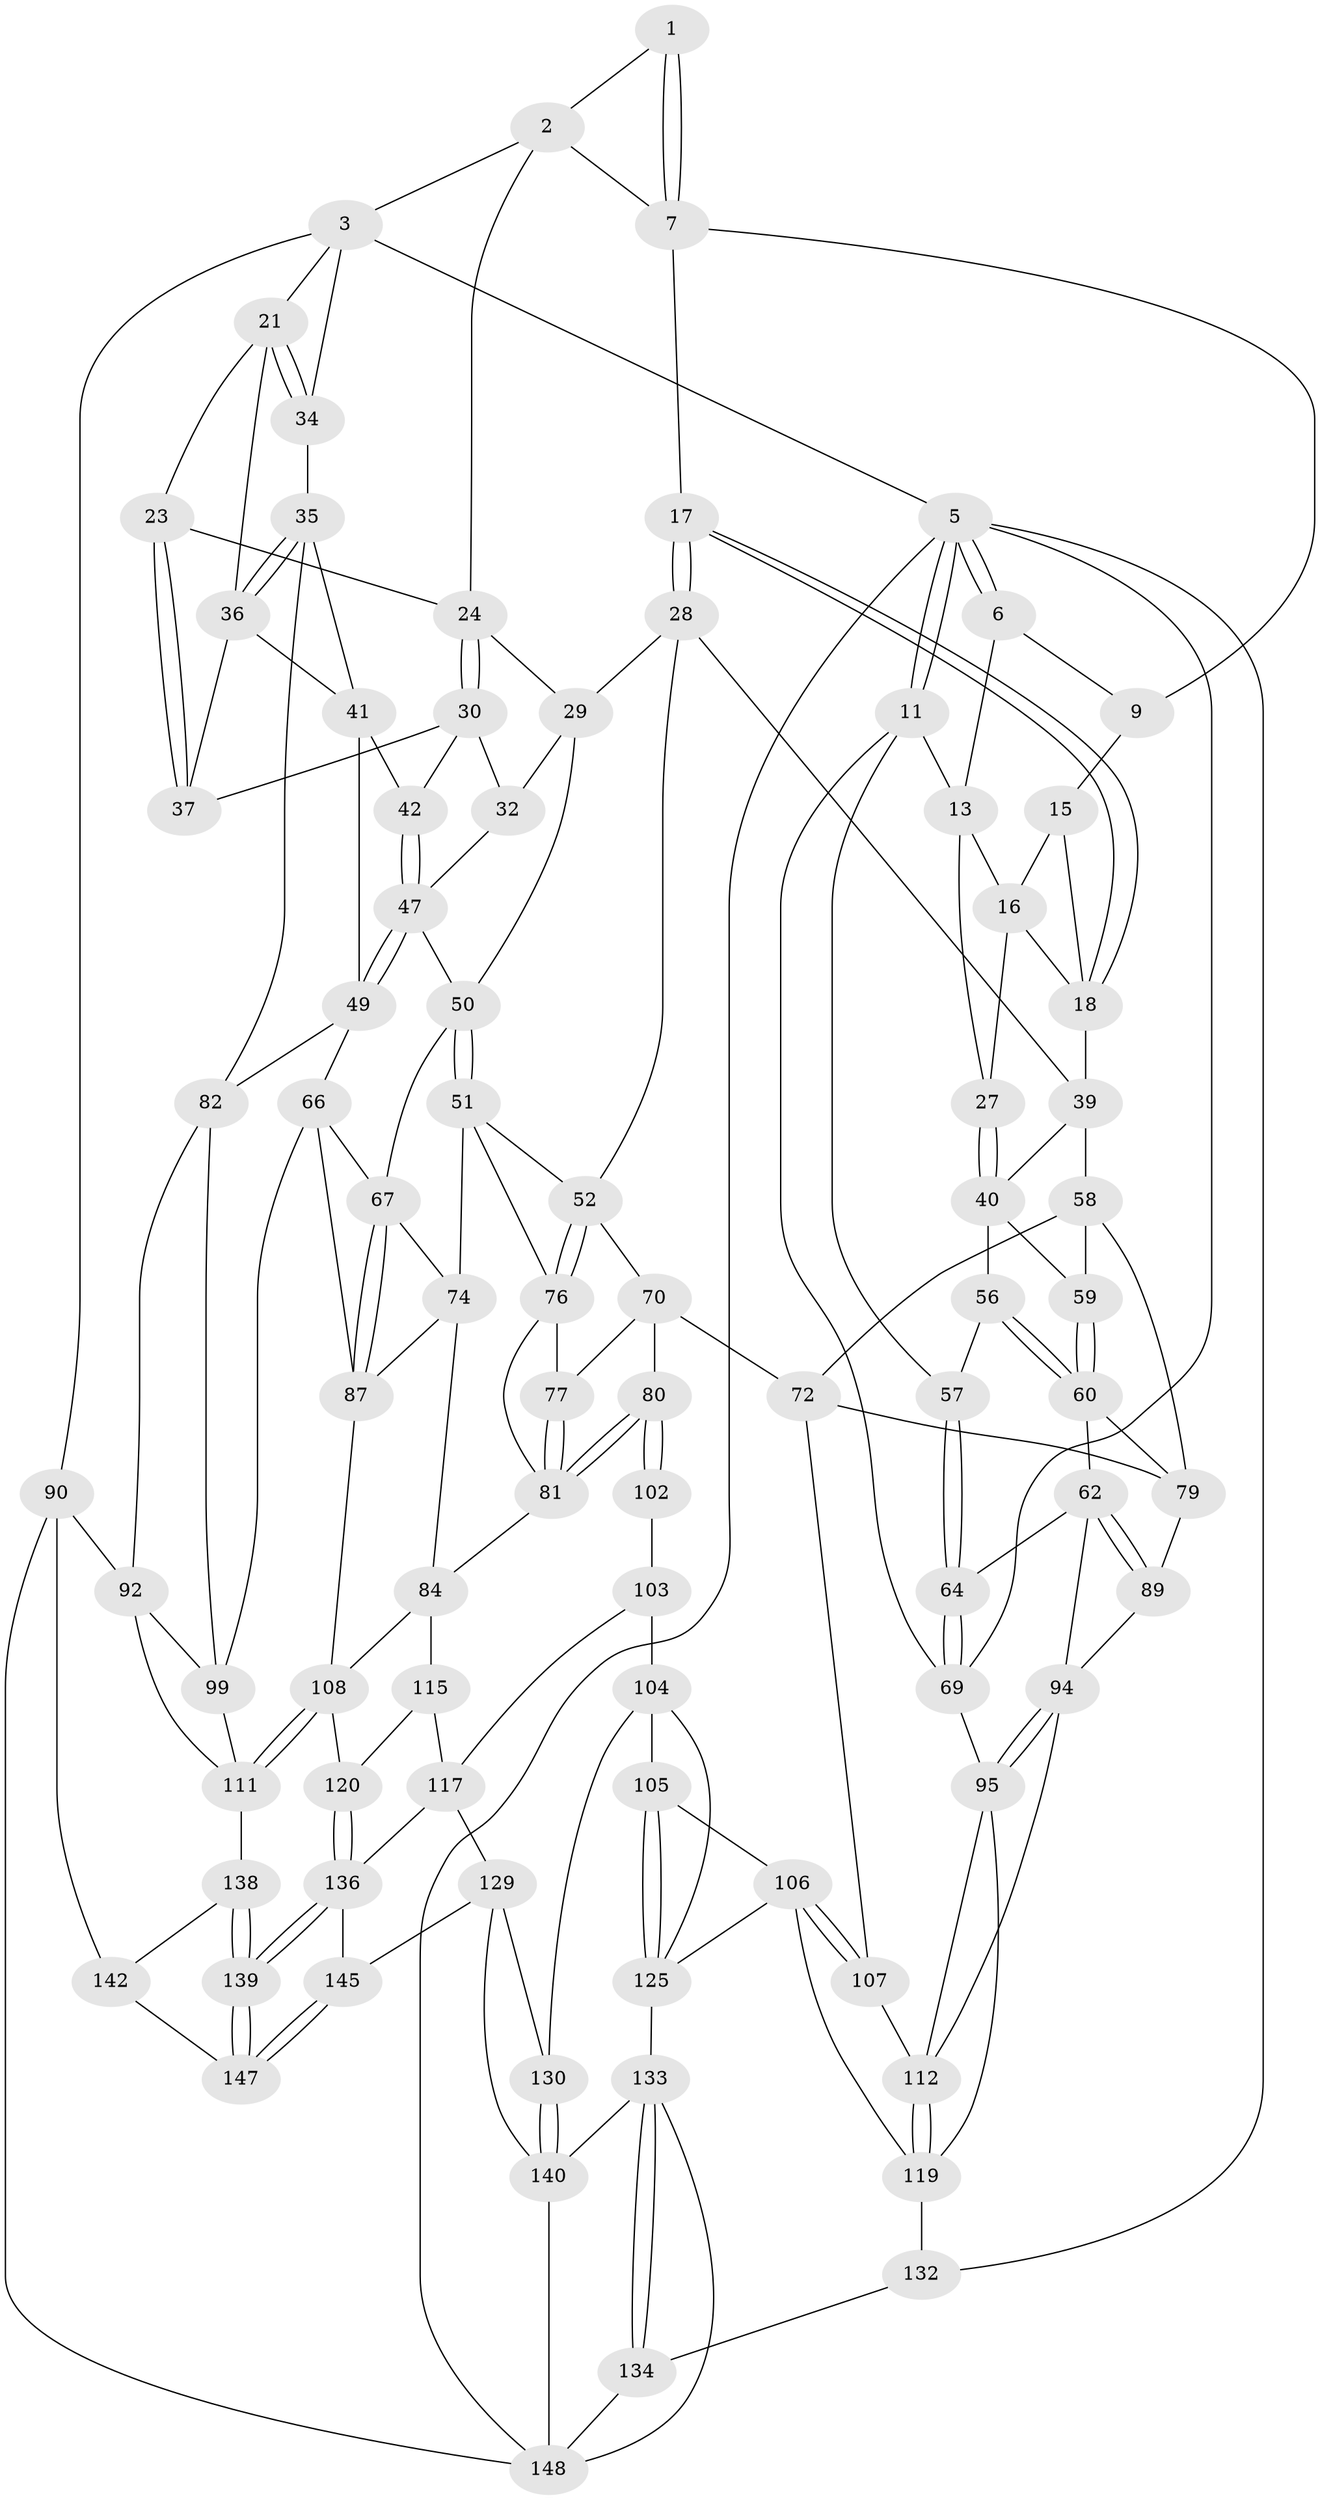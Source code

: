 // Generated by graph-tools (version 1.1) at 2025/52/02/27/25 19:52:38]
// undirected, 88 vertices, 196 edges
graph export_dot {
graph [start="1"]
  node [color=gray90,style=filled];
  1 [pos="+0.5422744322204855+0"];
  2 [pos="+0.7563198880336323+0",super="+20"];
  3 [pos="+0.7646241257968509+0",super="+4"];
  5 [pos="+0+0",super="+131"];
  6 [pos="+0.2965506995966709+0",super="+10"];
  7 [pos="+0.4911884298457093+0.10213811803528354",super="+8"];
  9 [pos="+0.30265304380173425+0"];
  11 [pos="+0+0.10458716095013311",super="+12"];
  13 [pos="+0+0.1412885360721526",super="+14"];
  15 [pos="+0.2938845838839898+0.006241551012542613"];
  16 [pos="+0.20788782082120763+0.10596542814733927",super="+26"];
  17 [pos="+0.4758661768064662+0.1732472898546865"];
  18 [pos="+0.33789829383325487+0.17346445888108444",super="+19"];
  21 [pos="+0.9625510464458585+0.11332348473471261",super="+22"];
  23 [pos="+0.8844167965100782+0.14862705345356653"];
  24 [pos="+0.7394371205457627+0.00015940763653605593",super="+25"];
  27 [pos="+0.1939681077261402+0.17541697177435916"];
  28 [pos="+0.5103438178185654+0.20827783268419292",super="+43"];
  29 [pos="+0.591809130137704+0.20974889022200352",super="+33"];
  30 [pos="+0.7786607357070621+0.18291121729029908",super="+31"];
  32 [pos="+0.7077403577494138+0.28203313540573965"];
  34 [pos="+1+0.12429570616414005"];
  35 [pos="+1+0.26860812552579794",super="+45"];
  36 [pos="+0.9538614622348359+0.2111677519998349",super="+38"];
  37 [pos="+0.8701822855006449+0.19890540735676857"];
  39 [pos="+0.30688129678061227+0.23291506194027686",super="+44"];
  40 [pos="+0.219704909542591+0.30079615751945704",super="+55"];
  41 [pos="+0.8801885139117588+0.2720225123987911",super="+46"];
  42 [pos="+0.8608790081793621+0.2791186857491774"];
  47 [pos="+0.8156024309998638+0.3752488031143761",super="+48"];
  49 [pos="+0.8852830889205276+0.4338955819809729",super="+65"];
  50 [pos="+0.5926766957527354+0.4126988806934785",super="+54"];
  51 [pos="+0.583570020189361+0.4198562803558318",super="+75"];
  52 [pos="+0.5603553618856317+0.42422899905507105",super="+53"];
  56 [pos="+0.17244194753397657+0.3242277111244265"];
  57 [pos="+0.08873417954026093+0.3079247340839582"];
  58 [pos="+0.3410456871231902+0.4050153640662515",super="+73"];
  59 [pos="+0.3304547678447181+0.4000843144357631"];
  60 [pos="+0.1823140659739953+0.46058300000274277",super="+61"];
  62 [pos="+0.14342027013567943+0.5144378957572092",super="+63"];
  64 [pos="+0.0737250601288399+0.4281496665994322"];
  66 [pos="+0.8437412188379527+0.5292774648163313",super="+100"];
  67 [pos="+0.8239778955713045+0.5351567387054125",super="+68"];
  69 [pos="+0+0.5165411924196128",super="+96"];
  70 [pos="+0.47640503160591774+0.4086433367783356",super="+71"];
  72 [pos="+0.34018204328146084+0.5503575485602653",super="+98"];
  74 [pos="+0.6650755114303051+0.5084356352779491",super="+83"];
  76 [pos="+0.5531225083987573+0.5258147546005967",super="+78"];
  77 [pos="+0.47626315971781974+0.474324049563261"];
  79 [pos="+0.20337382434649104+0.5049059220242004",super="+88"];
  80 [pos="+0.42364899848663173+0.5989090725273011"];
  81 [pos="+0.4479723940421508+0.5923588754797477",super="+86"];
  82 [pos="+1+0.5283289706900307",super="+93"];
  84 [pos="+0.6799196164440935+0.6329834800950361",super="+85"];
  87 [pos="+0.8108322408770423+0.5554891376037905",super="+101"];
  89 [pos="+0.17612209058421496+0.5899604601264354"];
  90 [pos="+1+1",super="+91"];
  92 [pos="+1+0.7642259767355899",super="+124"];
  94 [pos="+0+0.6548675485952221",super="+97"];
  95 [pos="+0+0.683235233951049",super="+114"];
  99 [pos="+0.9379736483458616+0.5988752436355724",super="+110"];
  102 [pos="+0.41850343749717556+0.6261652203049154"];
  103 [pos="+0.3270317716487102+0.7064328191135933",super="+118"];
  104 [pos="+0.3141042010922114+0.7103389712722458",super="+127"];
  105 [pos="+0.3095810952275374+0.7089292459325454"];
  106 [pos="+0.26762754514742904+0.6896164373421666",super="+122"];
  107 [pos="+0.25036349304051064+0.6510446855212728"];
  108 [pos="+0.8102266803208177+0.7340256270084812",super="+109"];
  111 [pos="+0.8373864861512571+0.7639774581406971",super="+135"];
  112 [pos="+0.21371634442989051+0.6641982047024878",super="+113"];
  115 [pos="+0.5600885472357383+0.6995720254445504",super="+116"];
  117 [pos="+0.4709166157991572+0.8253332808290448",super="+128"];
  119 [pos="+0.1660985144008779+0.7535594551779714",super="+123"];
  120 [pos="+0.673066798419766+0.7536351620077169",super="+121"];
  125 [pos="+0.2697362902411712+0.8109018595263876",super="+126"];
  129 [pos="+0.46158365358803494+0.8349908362704549",super="+143"];
  130 [pos="+0.42212252070599016+0.8490069719471609"];
  132 [pos="+0.12902103763435538+0.915467484192786"];
  133 [pos="+0.22581193556833068+0.8843745286480514",super="+141"];
  134 [pos="+0.13133846648231814+0.9176462953829199"];
  136 [pos="+0.6456211593351467+0.883842783261584",super="+137"];
  138 [pos="+0.8495215777134895+0.8248278002087985"];
  139 [pos="+0.7189155481628868+0.9154438934722268"];
  140 [pos="+0.3853861183552186+0.8927067588480445",super="+144"];
  142 [pos="+0.9148923319633302+0.8801308918800318",super="+146"];
  145 [pos="+0.522528220970887+1"];
  147 [pos="+0.8299045853326248+1"];
  148 [pos="+0.24398459154365837+1",super="+149"];
  1 -- 2;
  1 -- 7;
  1 -- 7;
  2 -- 3;
  2 -- 7;
  2 -- 24;
  3 -- 21;
  3 -- 5;
  3 -- 34;
  3 -- 90;
  5 -- 6;
  5 -- 6;
  5 -- 11;
  5 -- 11;
  5 -- 148;
  5 -- 69;
  5 -- 132;
  6 -- 9;
  6 -- 13;
  7 -- 9;
  7 -- 17;
  9 -- 15;
  11 -- 69;
  11 -- 57;
  11 -- 13;
  13 -- 27;
  13 -- 16;
  15 -- 16;
  15 -- 18;
  16 -- 18;
  16 -- 27;
  17 -- 18;
  17 -- 18;
  17 -- 28;
  17 -- 28;
  18 -- 39;
  21 -- 34;
  21 -- 34;
  21 -- 36;
  21 -- 23;
  23 -- 24;
  23 -- 37;
  23 -- 37;
  24 -- 30;
  24 -- 30;
  24 -- 29;
  27 -- 40;
  27 -- 40;
  28 -- 29;
  28 -- 39;
  28 -- 52;
  29 -- 32;
  29 -- 50;
  30 -- 37;
  30 -- 32;
  30 -- 42;
  32 -- 47;
  34 -- 35;
  35 -- 36;
  35 -- 36;
  35 -- 41;
  35 -- 82;
  36 -- 41;
  36 -- 37;
  39 -- 40;
  39 -- 58;
  40 -- 56;
  40 -- 59;
  41 -- 42;
  41 -- 49;
  42 -- 47;
  42 -- 47;
  47 -- 49;
  47 -- 49;
  47 -- 50;
  49 -- 66;
  49 -- 82;
  50 -- 51;
  50 -- 51;
  50 -- 67;
  51 -- 52;
  51 -- 74;
  51 -- 76;
  52 -- 76;
  52 -- 76;
  52 -- 70;
  56 -- 57;
  56 -- 60;
  56 -- 60;
  57 -- 64;
  57 -- 64;
  58 -- 59;
  58 -- 72;
  58 -- 79;
  59 -- 60;
  59 -- 60;
  60 -- 62;
  60 -- 79;
  62 -- 89;
  62 -- 89;
  62 -- 64;
  62 -- 94;
  64 -- 69;
  64 -- 69;
  66 -- 67;
  66 -- 99;
  66 -- 87;
  67 -- 87;
  67 -- 87;
  67 -- 74;
  69 -- 95;
  70 -- 77;
  70 -- 72;
  70 -- 80;
  72 -- 107;
  72 -- 79;
  74 -- 84;
  74 -- 87;
  76 -- 77;
  76 -- 81;
  77 -- 81;
  77 -- 81;
  79 -- 89;
  80 -- 81;
  80 -- 81;
  80 -- 102;
  80 -- 102;
  81 -- 84;
  82 -- 99;
  82 -- 92;
  84 -- 115;
  84 -- 108;
  87 -- 108;
  89 -- 94;
  90 -- 148;
  90 -- 92;
  90 -- 142 [weight=2];
  92 -- 99;
  92 -- 111;
  94 -- 95;
  94 -- 95;
  94 -- 112;
  95 -- 119;
  95 -- 112;
  99 -- 111;
  102 -- 103 [weight=2];
  103 -- 104;
  103 -- 117;
  104 -- 105;
  104 -- 130;
  104 -- 125;
  105 -- 106;
  105 -- 125;
  105 -- 125;
  106 -- 107;
  106 -- 107;
  106 -- 125;
  106 -- 119;
  107 -- 112;
  108 -- 111;
  108 -- 111;
  108 -- 120;
  111 -- 138;
  112 -- 119;
  112 -- 119;
  115 -- 117;
  115 -- 120 [weight=2];
  117 -- 136;
  117 -- 129;
  119 -- 132;
  120 -- 136;
  120 -- 136;
  125 -- 133;
  129 -- 130;
  129 -- 145;
  129 -- 140;
  130 -- 140;
  130 -- 140;
  132 -- 134;
  133 -- 134;
  133 -- 134;
  133 -- 148;
  133 -- 140;
  134 -- 148;
  136 -- 139;
  136 -- 139;
  136 -- 145;
  138 -- 139;
  138 -- 139;
  138 -- 142;
  139 -- 147;
  139 -- 147;
  140 -- 148;
  142 -- 147;
  145 -- 147;
  145 -- 147;
}
